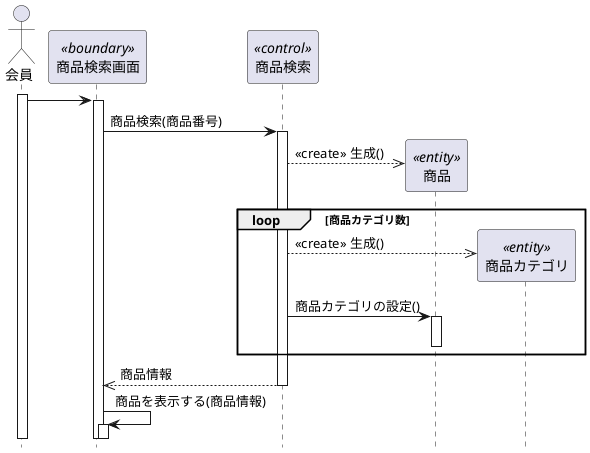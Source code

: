 @startuml 検索
hide footbox
actor "会員" as user
participant "商品検索画面" as boundary  <<boundary>>
participant "商品検索" as control  <<control>>
participant "商品" as entity1  <<entity>>
participant "商品カテゴリ" as entity2  <<entity>>

activate user
user -> boundary 
activate boundary
boundary -> control:商品検索(商品番号)
activate control
create entity1
control -->> entity1: <<create>> 生成()
    loop 商品カテゴリ数
    create entity2
    control -->> entity2 : <<create>> 生成()
    control -> entity1 :商品カテゴリの設定()
    activate entity1
    deactivate entity1 
end repeat
control -->> boundary:商品情報
deactivate control
boundary -> boundary:商品を表示する(商品情報)
activate boundary
@enduml
